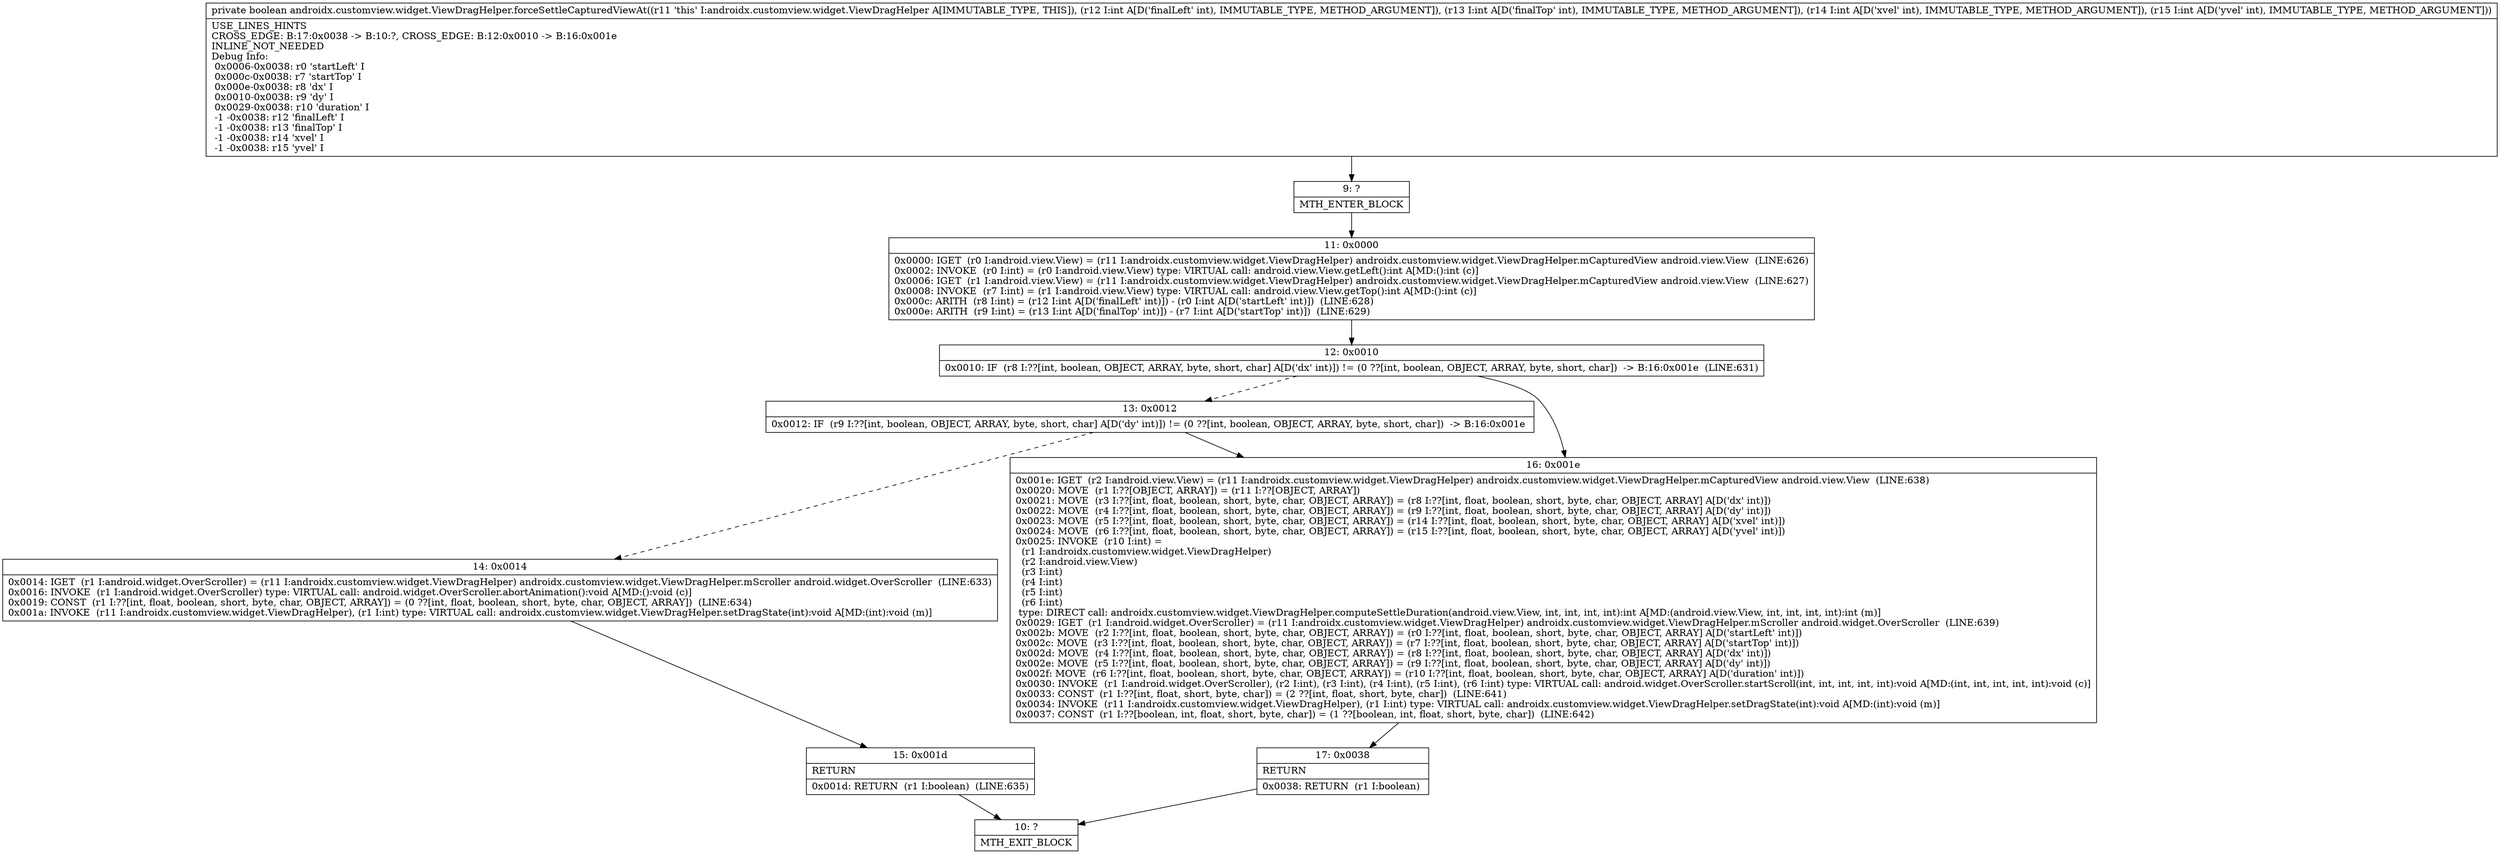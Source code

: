 digraph "CFG forandroidx.customview.widget.ViewDragHelper.forceSettleCapturedViewAt(IIII)Z" {
Node_9 [shape=record,label="{9\:\ ?|MTH_ENTER_BLOCK\l}"];
Node_11 [shape=record,label="{11\:\ 0x0000|0x0000: IGET  (r0 I:android.view.View) = (r11 I:androidx.customview.widget.ViewDragHelper) androidx.customview.widget.ViewDragHelper.mCapturedView android.view.View  (LINE:626)\l0x0002: INVOKE  (r0 I:int) = (r0 I:android.view.View) type: VIRTUAL call: android.view.View.getLeft():int A[MD:():int (c)]\l0x0006: IGET  (r1 I:android.view.View) = (r11 I:androidx.customview.widget.ViewDragHelper) androidx.customview.widget.ViewDragHelper.mCapturedView android.view.View  (LINE:627)\l0x0008: INVOKE  (r7 I:int) = (r1 I:android.view.View) type: VIRTUAL call: android.view.View.getTop():int A[MD:():int (c)]\l0x000c: ARITH  (r8 I:int) = (r12 I:int A[D('finalLeft' int)]) \- (r0 I:int A[D('startLeft' int)])  (LINE:628)\l0x000e: ARITH  (r9 I:int) = (r13 I:int A[D('finalTop' int)]) \- (r7 I:int A[D('startTop' int)])  (LINE:629)\l}"];
Node_12 [shape=record,label="{12\:\ 0x0010|0x0010: IF  (r8 I:??[int, boolean, OBJECT, ARRAY, byte, short, char] A[D('dx' int)]) != (0 ??[int, boolean, OBJECT, ARRAY, byte, short, char])  \-\> B:16:0x001e  (LINE:631)\l}"];
Node_13 [shape=record,label="{13\:\ 0x0012|0x0012: IF  (r9 I:??[int, boolean, OBJECT, ARRAY, byte, short, char] A[D('dy' int)]) != (0 ??[int, boolean, OBJECT, ARRAY, byte, short, char])  \-\> B:16:0x001e \l}"];
Node_14 [shape=record,label="{14\:\ 0x0014|0x0014: IGET  (r1 I:android.widget.OverScroller) = (r11 I:androidx.customview.widget.ViewDragHelper) androidx.customview.widget.ViewDragHelper.mScroller android.widget.OverScroller  (LINE:633)\l0x0016: INVOKE  (r1 I:android.widget.OverScroller) type: VIRTUAL call: android.widget.OverScroller.abortAnimation():void A[MD:():void (c)]\l0x0019: CONST  (r1 I:??[int, float, boolean, short, byte, char, OBJECT, ARRAY]) = (0 ??[int, float, boolean, short, byte, char, OBJECT, ARRAY])  (LINE:634)\l0x001a: INVOKE  (r11 I:androidx.customview.widget.ViewDragHelper), (r1 I:int) type: VIRTUAL call: androidx.customview.widget.ViewDragHelper.setDragState(int):void A[MD:(int):void (m)]\l}"];
Node_15 [shape=record,label="{15\:\ 0x001d|RETURN\l|0x001d: RETURN  (r1 I:boolean)  (LINE:635)\l}"];
Node_10 [shape=record,label="{10\:\ ?|MTH_EXIT_BLOCK\l}"];
Node_16 [shape=record,label="{16\:\ 0x001e|0x001e: IGET  (r2 I:android.view.View) = (r11 I:androidx.customview.widget.ViewDragHelper) androidx.customview.widget.ViewDragHelper.mCapturedView android.view.View  (LINE:638)\l0x0020: MOVE  (r1 I:??[OBJECT, ARRAY]) = (r11 I:??[OBJECT, ARRAY]) \l0x0021: MOVE  (r3 I:??[int, float, boolean, short, byte, char, OBJECT, ARRAY]) = (r8 I:??[int, float, boolean, short, byte, char, OBJECT, ARRAY] A[D('dx' int)]) \l0x0022: MOVE  (r4 I:??[int, float, boolean, short, byte, char, OBJECT, ARRAY]) = (r9 I:??[int, float, boolean, short, byte, char, OBJECT, ARRAY] A[D('dy' int)]) \l0x0023: MOVE  (r5 I:??[int, float, boolean, short, byte, char, OBJECT, ARRAY]) = (r14 I:??[int, float, boolean, short, byte, char, OBJECT, ARRAY] A[D('xvel' int)]) \l0x0024: MOVE  (r6 I:??[int, float, boolean, short, byte, char, OBJECT, ARRAY]) = (r15 I:??[int, float, boolean, short, byte, char, OBJECT, ARRAY] A[D('yvel' int)]) \l0x0025: INVOKE  (r10 I:int) = \l  (r1 I:androidx.customview.widget.ViewDragHelper)\l  (r2 I:android.view.View)\l  (r3 I:int)\l  (r4 I:int)\l  (r5 I:int)\l  (r6 I:int)\l type: DIRECT call: androidx.customview.widget.ViewDragHelper.computeSettleDuration(android.view.View, int, int, int, int):int A[MD:(android.view.View, int, int, int, int):int (m)]\l0x0029: IGET  (r1 I:android.widget.OverScroller) = (r11 I:androidx.customview.widget.ViewDragHelper) androidx.customview.widget.ViewDragHelper.mScroller android.widget.OverScroller  (LINE:639)\l0x002b: MOVE  (r2 I:??[int, float, boolean, short, byte, char, OBJECT, ARRAY]) = (r0 I:??[int, float, boolean, short, byte, char, OBJECT, ARRAY] A[D('startLeft' int)]) \l0x002c: MOVE  (r3 I:??[int, float, boolean, short, byte, char, OBJECT, ARRAY]) = (r7 I:??[int, float, boolean, short, byte, char, OBJECT, ARRAY] A[D('startTop' int)]) \l0x002d: MOVE  (r4 I:??[int, float, boolean, short, byte, char, OBJECT, ARRAY]) = (r8 I:??[int, float, boolean, short, byte, char, OBJECT, ARRAY] A[D('dx' int)]) \l0x002e: MOVE  (r5 I:??[int, float, boolean, short, byte, char, OBJECT, ARRAY]) = (r9 I:??[int, float, boolean, short, byte, char, OBJECT, ARRAY] A[D('dy' int)]) \l0x002f: MOVE  (r6 I:??[int, float, boolean, short, byte, char, OBJECT, ARRAY]) = (r10 I:??[int, float, boolean, short, byte, char, OBJECT, ARRAY] A[D('duration' int)]) \l0x0030: INVOKE  (r1 I:android.widget.OverScroller), (r2 I:int), (r3 I:int), (r4 I:int), (r5 I:int), (r6 I:int) type: VIRTUAL call: android.widget.OverScroller.startScroll(int, int, int, int, int):void A[MD:(int, int, int, int, int):void (c)]\l0x0033: CONST  (r1 I:??[int, float, short, byte, char]) = (2 ??[int, float, short, byte, char])  (LINE:641)\l0x0034: INVOKE  (r11 I:androidx.customview.widget.ViewDragHelper), (r1 I:int) type: VIRTUAL call: androidx.customview.widget.ViewDragHelper.setDragState(int):void A[MD:(int):void (m)]\l0x0037: CONST  (r1 I:??[boolean, int, float, short, byte, char]) = (1 ??[boolean, int, float, short, byte, char])  (LINE:642)\l}"];
Node_17 [shape=record,label="{17\:\ 0x0038|RETURN\l|0x0038: RETURN  (r1 I:boolean) \l}"];
MethodNode[shape=record,label="{private boolean androidx.customview.widget.ViewDragHelper.forceSettleCapturedViewAt((r11 'this' I:androidx.customview.widget.ViewDragHelper A[IMMUTABLE_TYPE, THIS]), (r12 I:int A[D('finalLeft' int), IMMUTABLE_TYPE, METHOD_ARGUMENT]), (r13 I:int A[D('finalTop' int), IMMUTABLE_TYPE, METHOD_ARGUMENT]), (r14 I:int A[D('xvel' int), IMMUTABLE_TYPE, METHOD_ARGUMENT]), (r15 I:int A[D('yvel' int), IMMUTABLE_TYPE, METHOD_ARGUMENT]))  | USE_LINES_HINTS\lCROSS_EDGE: B:17:0x0038 \-\> B:10:?, CROSS_EDGE: B:12:0x0010 \-\> B:16:0x001e\lINLINE_NOT_NEEDED\lDebug Info:\l  0x0006\-0x0038: r0 'startLeft' I\l  0x000c\-0x0038: r7 'startTop' I\l  0x000e\-0x0038: r8 'dx' I\l  0x0010\-0x0038: r9 'dy' I\l  0x0029\-0x0038: r10 'duration' I\l  \-1 \-0x0038: r12 'finalLeft' I\l  \-1 \-0x0038: r13 'finalTop' I\l  \-1 \-0x0038: r14 'xvel' I\l  \-1 \-0x0038: r15 'yvel' I\l}"];
MethodNode -> Node_9;Node_9 -> Node_11;
Node_11 -> Node_12;
Node_12 -> Node_13[style=dashed];
Node_12 -> Node_16;
Node_13 -> Node_14[style=dashed];
Node_13 -> Node_16;
Node_14 -> Node_15;
Node_15 -> Node_10;
Node_16 -> Node_17;
Node_17 -> Node_10;
}


